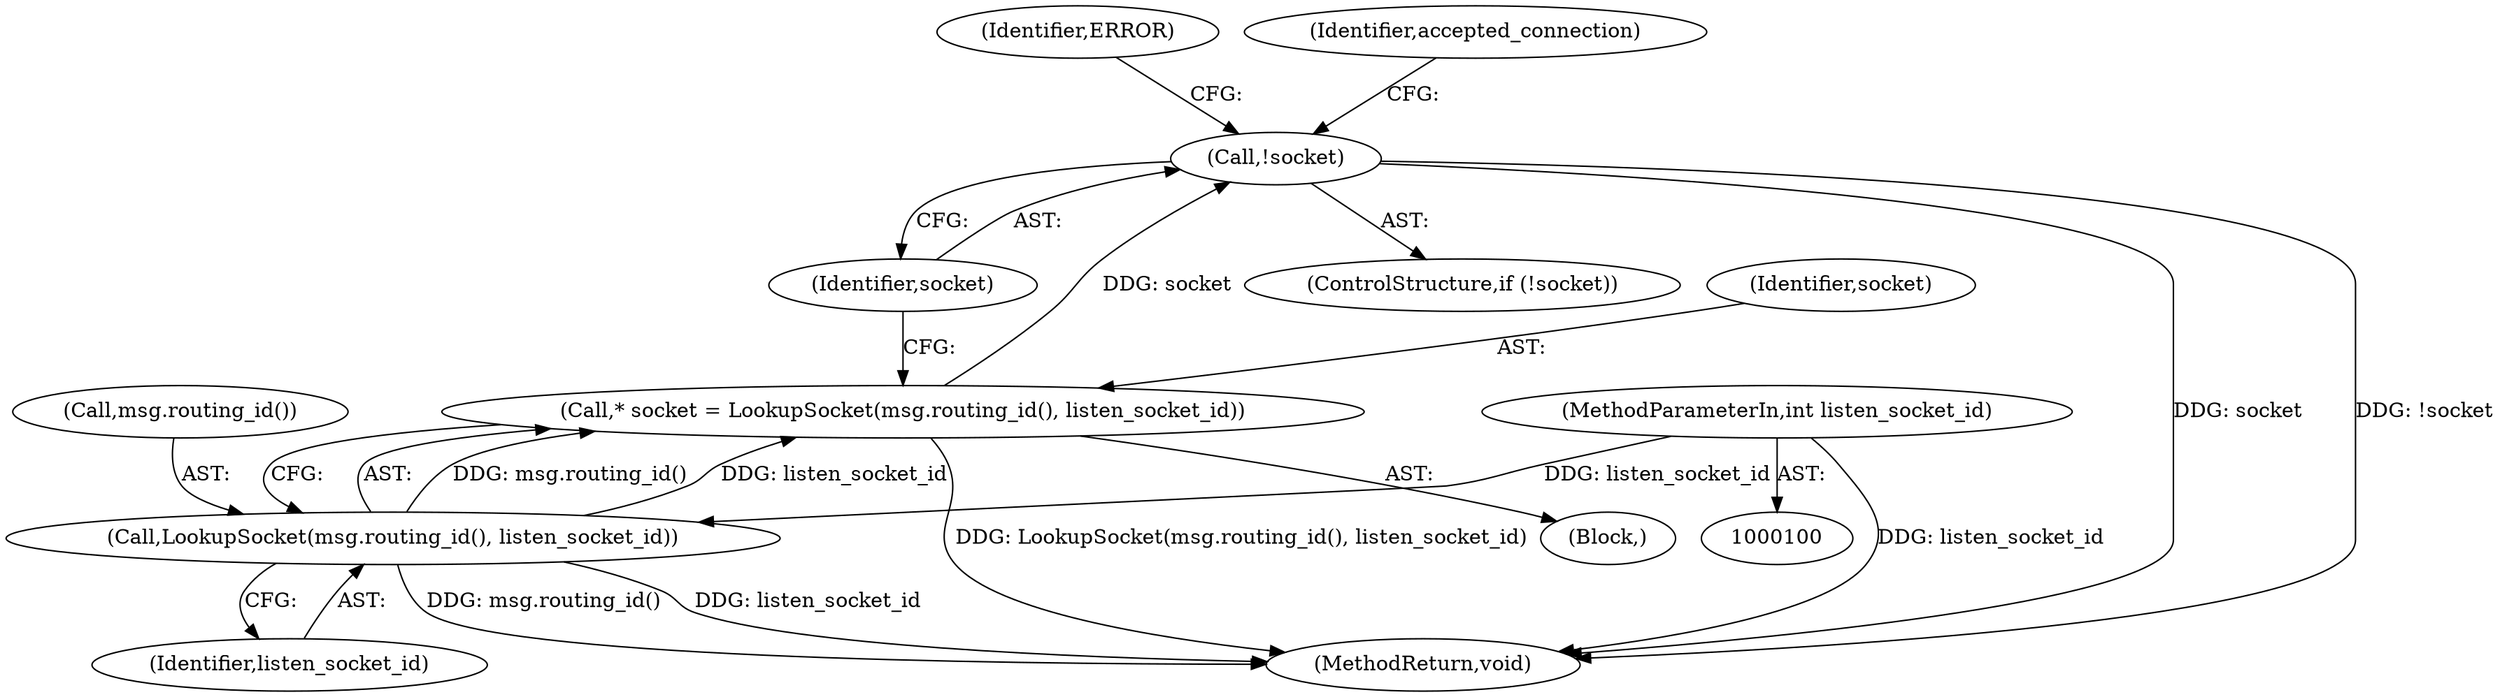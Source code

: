 digraph "0_Chrome_87c724d81f0210494211cd36814c4cb2cf4c4bd1_1@API" {
"1000113" [label="(Call,!socket)"];
"1000107" [label="(Call,* socket = LookupSocket(msg.routing_id(), listen_socket_id))"];
"1000109" [label="(Call,LookupSocket(msg.routing_id(), listen_socket_id))"];
"1000102" [label="(MethodParameterIn,int listen_socket_id)"];
"1000118" [label="(Identifier,ERROR)"];
"1000109" [label="(Call,LookupSocket(msg.routing_id(), listen_socket_id))"];
"1000114" [label="(Identifier,socket)"];
"1000123" [label="(Identifier,accepted_connection)"];
"1000108" [label="(Identifier,socket)"];
"1000113" [label="(Call,!socket)"];
"1000111" [label="(Identifier,listen_socket_id)"];
"1000112" [label="(ControlStructure,if (!socket))"];
"1000130" [label="(MethodReturn,void)"];
"1000110" [label="(Call,msg.routing_id())"];
"1000105" [label="(Block,)"];
"1000102" [label="(MethodParameterIn,int listen_socket_id)"];
"1000107" [label="(Call,* socket = LookupSocket(msg.routing_id(), listen_socket_id))"];
"1000113" -> "1000112"  [label="AST: "];
"1000113" -> "1000114"  [label="CFG: "];
"1000114" -> "1000113"  [label="AST: "];
"1000118" -> "1000113"  [label="CFG: "];
"1000123" -> "1000113"  [label="CFG: "];
"1000113" -> "1000130"  [label="DDG: socket"];
"1000113" -> "1000130"  [label="DDG: !socket"];
"1000107" -> "1000113"  [label="DDG: socket"];
"1000107" -> "1000105"  [label="AST: "];
"1000107" -> "1000109"  [label="CFG: "];
"1000108" -> "1000107"  [label="AST: "];
"1000109" -> "1000107"  [label="AST: "];
"1000114" -> "1000107"  [label="CFG: "];
"1000107" -> "1000130"  [label="DDG: LookupSocket(msg.routing_id(), listen_socket_id)"];
"1000109" -> "1000107"  [label="DDG: msg.routing_id()"];
"1000109" -> "1000107"  [label="DDG: listen_socket_id"];
"1000109" -> "1000111"  [label="CFG: "];
"1000110" -> "1000109"  [label="AST: "];
"1000111" -> "1000109"  [label="AST: "];
"1000109" -> "1000130"  [label="DDG: msg.routing_id()"];
"1000109" -> "1000130"  [label="DDG: listen_socket_id"];
"1000102" -> "1000109"  [label="DDG: listen_socket_id"];
"1000102" -> "1000100"  [label="AST: "];
"1000102" -> "1000130"  [label="DDG: listen_socket_id"];
}
